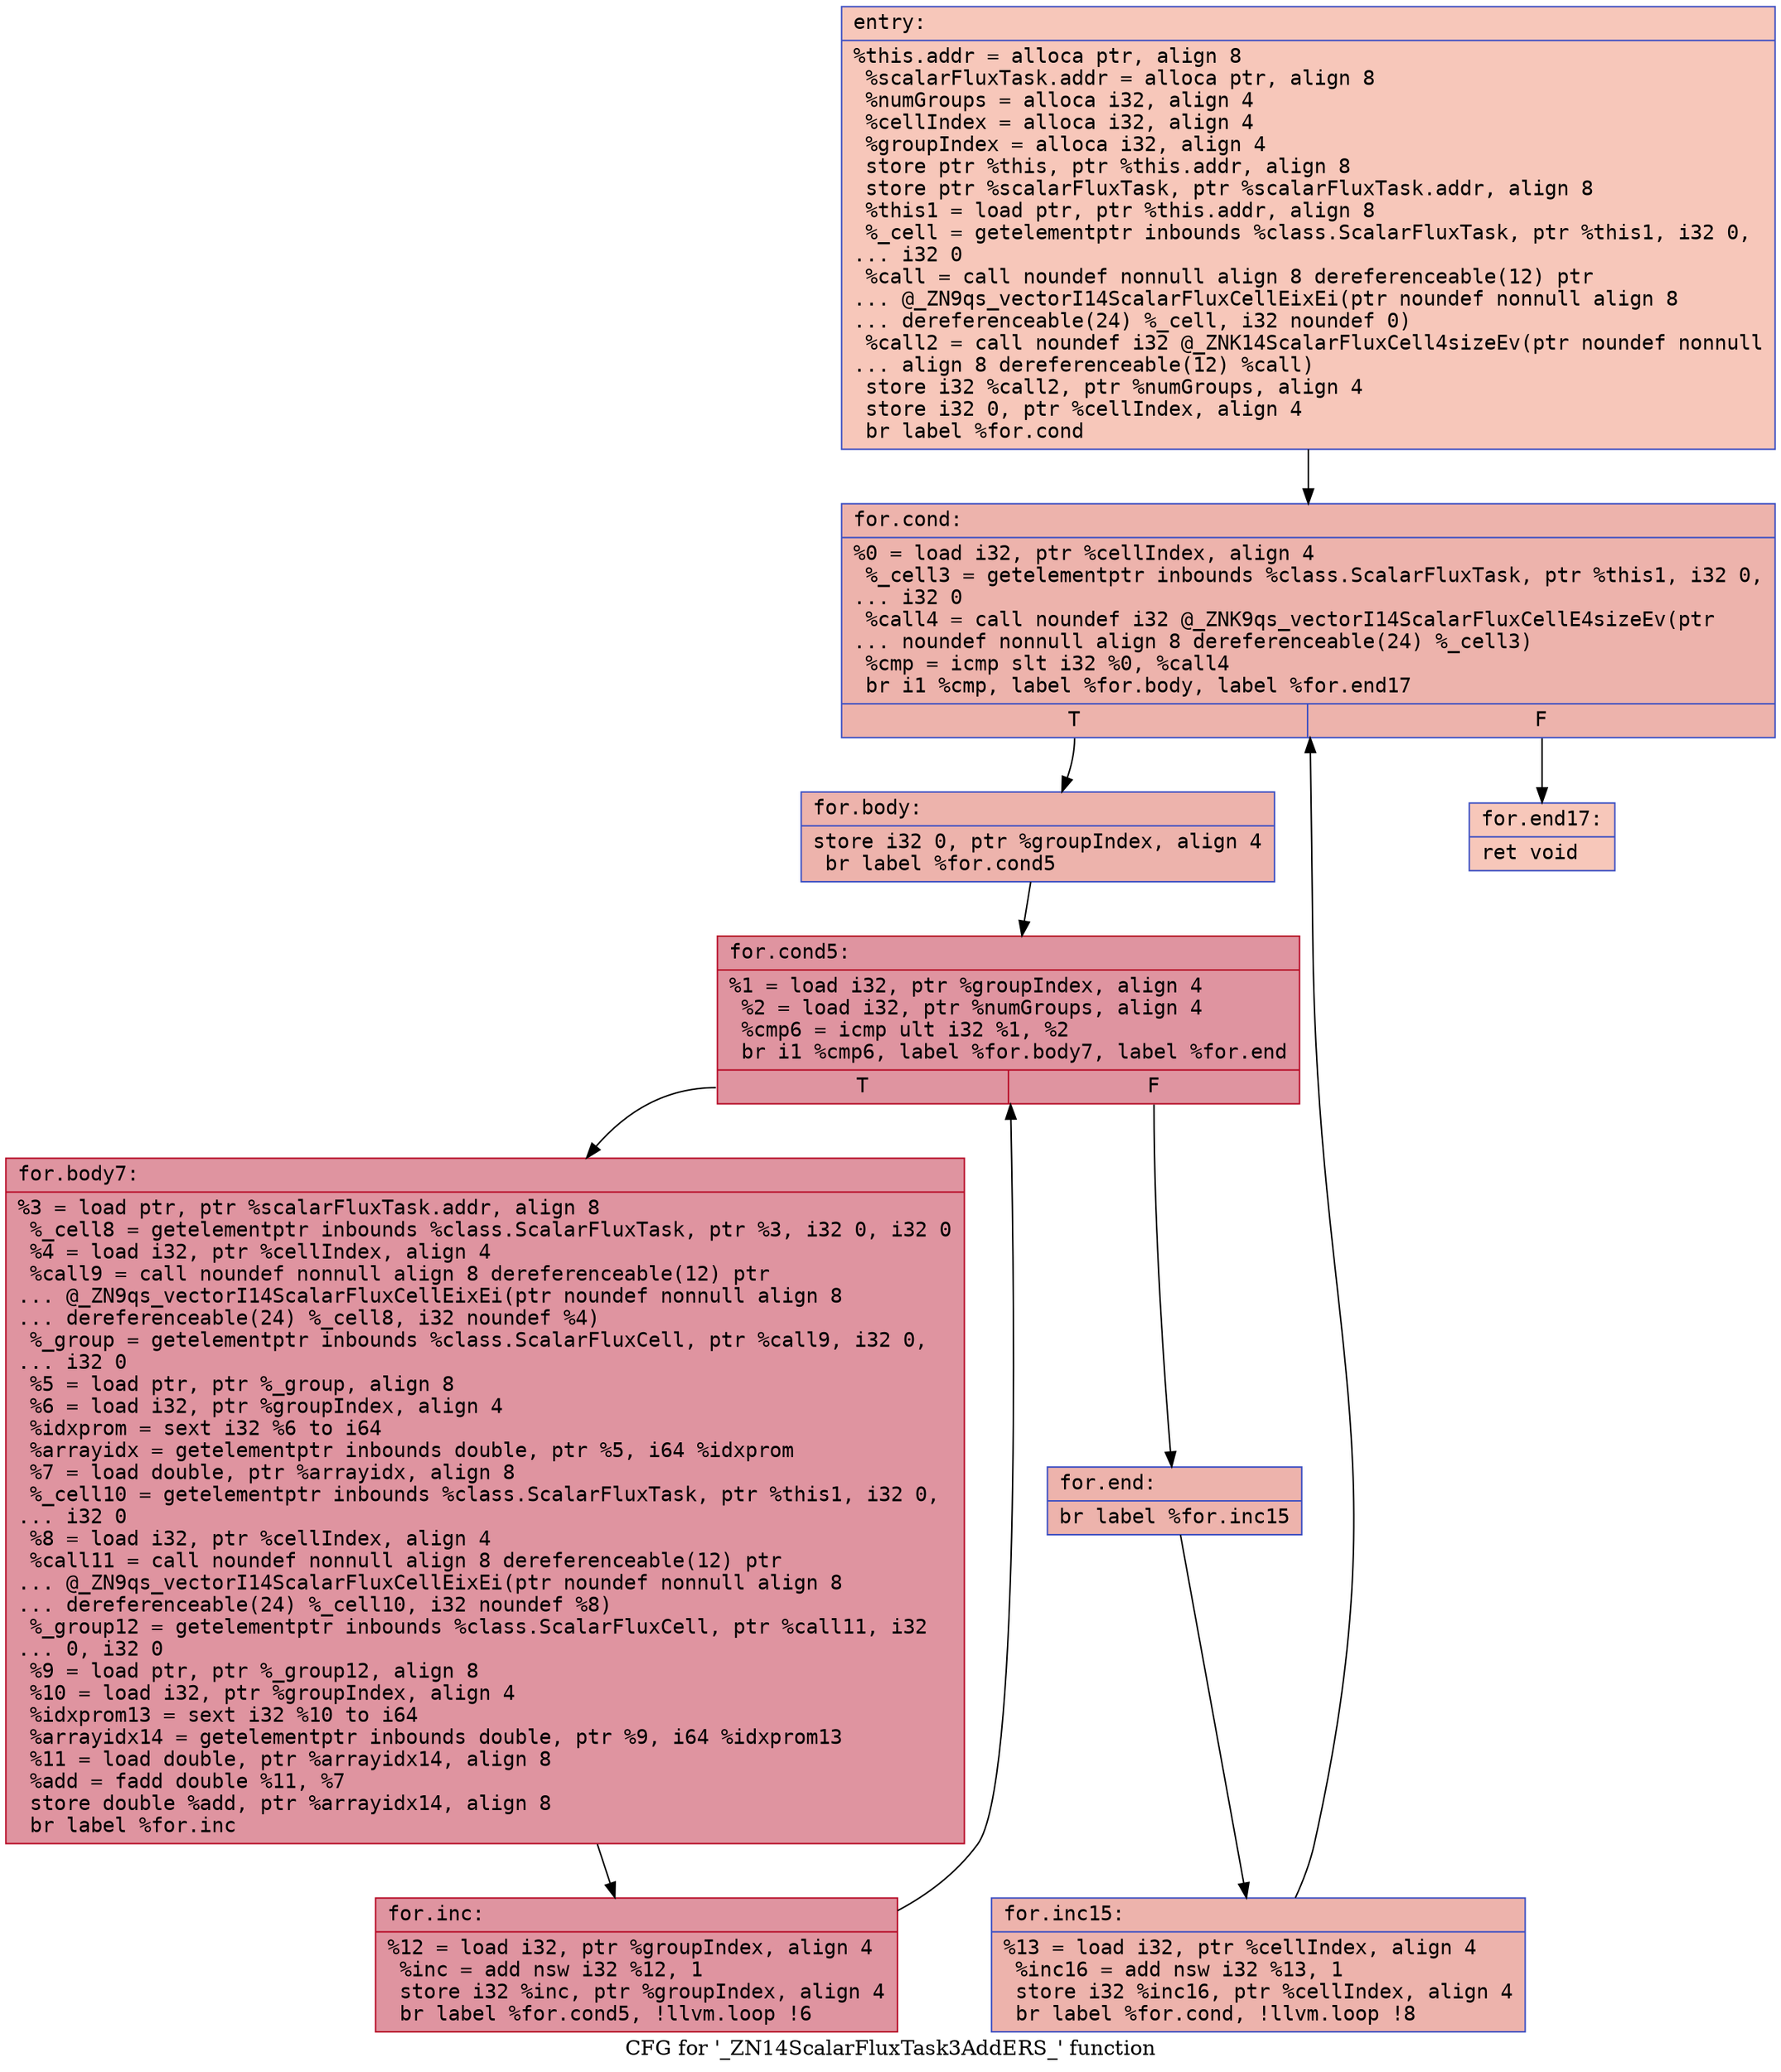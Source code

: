digraph "CFG for '_ZN14ScalarFluxTask3AddERS_' function" {
	label="CFG for '_ZN14ScalarFluxTask3AddERS_' function";

	Node0x556c3c742e70 [shape=record,color="#3d50c3ff", style=filled, fillcolor="#ec7f6370" fontname="Courier",label="{entry:\l|  %this.addr = alloca ptr, align 8\l  %scalarFluxTask.addr = alloca ptr, align 8\l  %numGroups = alloca i32, align 4\l  %cellIndex = alloca i32, align 4\l  %groupIndex = alloca i32, align 4\l  store ptr %this, ptr %this.addr, align 8\l  store ptr %scalarFluxTask, ptr %scalarFluxTask.addr, align 8\l  %this1 = load ptr, ptr %this.addr, align 8\l  %_cell = getelementptr inbounds %class.ScalarFluxTask, ptr %this1, i32 0,\l... i32 0\l  %call = call noundef nonnull align 8 dereferenceable(12) ptr\l... @_ZN9qs_vectorI14ScalarFluxCellEixEi(ptr noundef nonnull align 8\l... dereferenceable(24) %_cell, i32 noundef 0)\l  %call2 = call noundef i32 @_ZNK14ScalarFluxCell4sizeEv(ptr noundef nonnull\l... align 8 dereferenceable(12) %call)\l  store i32 %call2, ptr %numGroups, align 4\l  store i32 0, ptr %cellIndex, align 4\l  br label %for.cond\l}"];
	Node0x556c3c742e70 -> Node0x556c3c743960[tooltip="entry -> for.cond\nProbability 100.00%" ];
	Node0x556c3c743960 [shape=record,color="#3d50c3ff", style=filled, fillcolor="#d6524470" fontname="Courier",label="{for.cond:\l|  %0 = load i32, ptr %cellIndex, align 4\l  %_cell3 = getelementptr inbounds %class.ScalarFluxTask, ptr %this1, i32 0,\l... i32 0\l  %call4 = call noundef i32 @_ZNK9qs_vectorI14ScalarFluxCellE4sizeEv(ptr\l... noundef nonnull align 8 dereferenceable(24) %_cell3)\l  %cmp = icmp slt i32 %0, %call4\l  br i1 %cmp, label %for.body, label %for.end17\l|{<s0>T|<s1>F}}"];
	Node0x556c3c743960:s0 -> Node0x556c3c743ff0[tooltip="for.cond -> for.body\nProbability 96.88%" ];
	Node0x556c3c743960:s1 -> Node0x556c3c7440a0[tooltip="for.cond -> for.end17\nProbability 3.12%" ];
	Node0x556c3c743ff0 [shape=record,color="#3d50c3ff", style=filled, fillcolor="#d6524470" fontname="Courier",label="{for.body:\l|  store i32 0, ptr %groupIndex, align 4\l  br label %for.cond5\l}"];
	Node0x556c3c743ff0 -> Node0x556c3c7442d0[tooltip="for.body -> for.cond5\nProbability 100.00%" ];
	Node0x556c3c7442d0 [shape=record,color="#b70d28ff", style=filled, fillcolor="#b70d2870" fontname="Courier",label="{for.cond5:\l|  %1 = load i32, ptr %groupIndex, align 4\l  %2 = load i32, ptr %numGroups, align 4\l  %cmp6 = icmp ult i32 %1, %2\l  br i1 %cmp6, label %for.body7, label %for.end\l|{<s0>T|<s1>F}}"];
	Node0x556c3c7442d0:s0 -> Node0x556c3c744570[tooltip="for.cond5 -> for.body7\nProbability 96.88%" ];
	Node0x556c3c7442d0:s1 -> Node0x556c3c7445f0[tooltip="for.cond5 -> for.end\nProbability 3.12%" ];
	Node0x556c3c744570 [shape=record,color="#b70d28ff", style=filled, fillcolor="#b70d2870" fontname="Courier",label="{for.body7:\l|  %3 = load ptr, ptr %scalarFluxTask.addr, align 8\l  %_cell8 = getelementptr inbounds %class.ScalarFluxTask, ptr %3, i32 0, i32 0\l  %4 = load i32, ptr %cellIndex, align 4\l  %call9 = call noundef nonnull align 8 dereferenceable(12) ptr\l... @_ZN9qs_vectorI14ScalarFluxCellEixEi(ptr noundef nonnull align 8\l... dereferenceable(24) %_cell8, i32 noundef %4)\l  %_group = getelementptr inbounds %class.ScalarFluxCell, ptr %call9, i32 0,\l... i32 0\l  %5 = load ptr, ptr %_group, align 8\l  %6 = load i32, ptr %groupIndex, align 4\l  %idxprom = sext i32 %6 to i64\l  %arrayidx = getelementptr inbounds double, ptr %5, i64 %idxprom\l  %7 = load double, ptr %arrayidx, align 8\l  %_cell10 = getelementptr inbounds %class.ScalarFluxTask, ptr %this1, i32 0,\l... i32 0\l  %8 = load i32, ptr %cellIndex, align 4\l  %call11 = call noundef nonnull align 8 dereferenceable(12) ptr\l... @_ZN9qs_vectorI14ScalarFluxCellEixEi(ptr noundef nonnull align 8\l... dereferenceable(24) %_cell10, i32 noundef %8)\l  %_group12 = getelementptr inbounds %class.ScalarFluxCell, ptr %call11, i32\l... 0, i32 0\l  %9 = load ptr, ptr %_group12, align 8\l  %10 = load i32, ptr %groupIndex, align 4\l  %idxprom13 = sext i32 %10 to i64\l  %arrayidx14 = getelementptr inbounds double, ptr %9, i64 %idxprom13\l  %11 = load double, ptr %arrayidx14, align 8\l  %add = fadd double %11, %7\l  store double %add, ptr %arrayidx14, align 8\l  br label %for.inc\l}"];
	Node0x556c3c744570 -> Node0x556c3c745790[tooltip="for.body7 -> for.inc\nProbability 100.00%" ];
	Node0x556c3c745790 [shape=record,color="#b70d28ff", style=filled, fillcolor="#b70d2870" fontname="Courier",label="{for.inc:\l|  %12 = load i32, ptr %groupIndex, align 4\l  %inc = add nsw i32 %12, 1\l  store i32 %inc, ptr %groupIndex, align 4\l  br label %for.cond5, !llvm.loop !6\l}"];
	Node0x556c3c745790 -> Node0x556c3c7442d0[tooltip="for.inc -> for.cond5\nProbability 100.00%" ];
	Node0x556c3c7445f0 [shape=record,color="#3d50c3ff", style=filled, fillcolor="#d6524470" fontname="Courier",label="{for.end:\l|  br label %for.inc15\l}"];
	Node0x556c3c7445f0 -> Node0x556c3c745c00[tooltip="for.end -> for.inc15\nProbability 100.00%" ];
	Node0x556c3c745c00 [shape=record,color="#3d50c3ff", style=filled, fillcolor="#d6524470" fontname="Courier",label="{for.inc15:\l|  %13 = load i32, ptr %cellIndex, align 4\l  %inc16 = add nsw i32 %13, 1\l  store i32 %inc16, ptr %cellIndex, align 4\l  br label %for.cond, !llvm.loop !8\l}"];
	Node0x556c3c745c00 -> Node0x556c3c743960[tooltip="for.inc15 -> for.cond\nProbability 100.00%" ];
	Node0x556c3c7440a0 [shape=record,color="#3d50c3ff", style=filled, fillcolor="#ec7f6370" fontname="Courier",label="{for.end17:\l|  ret void\l}"];
}
